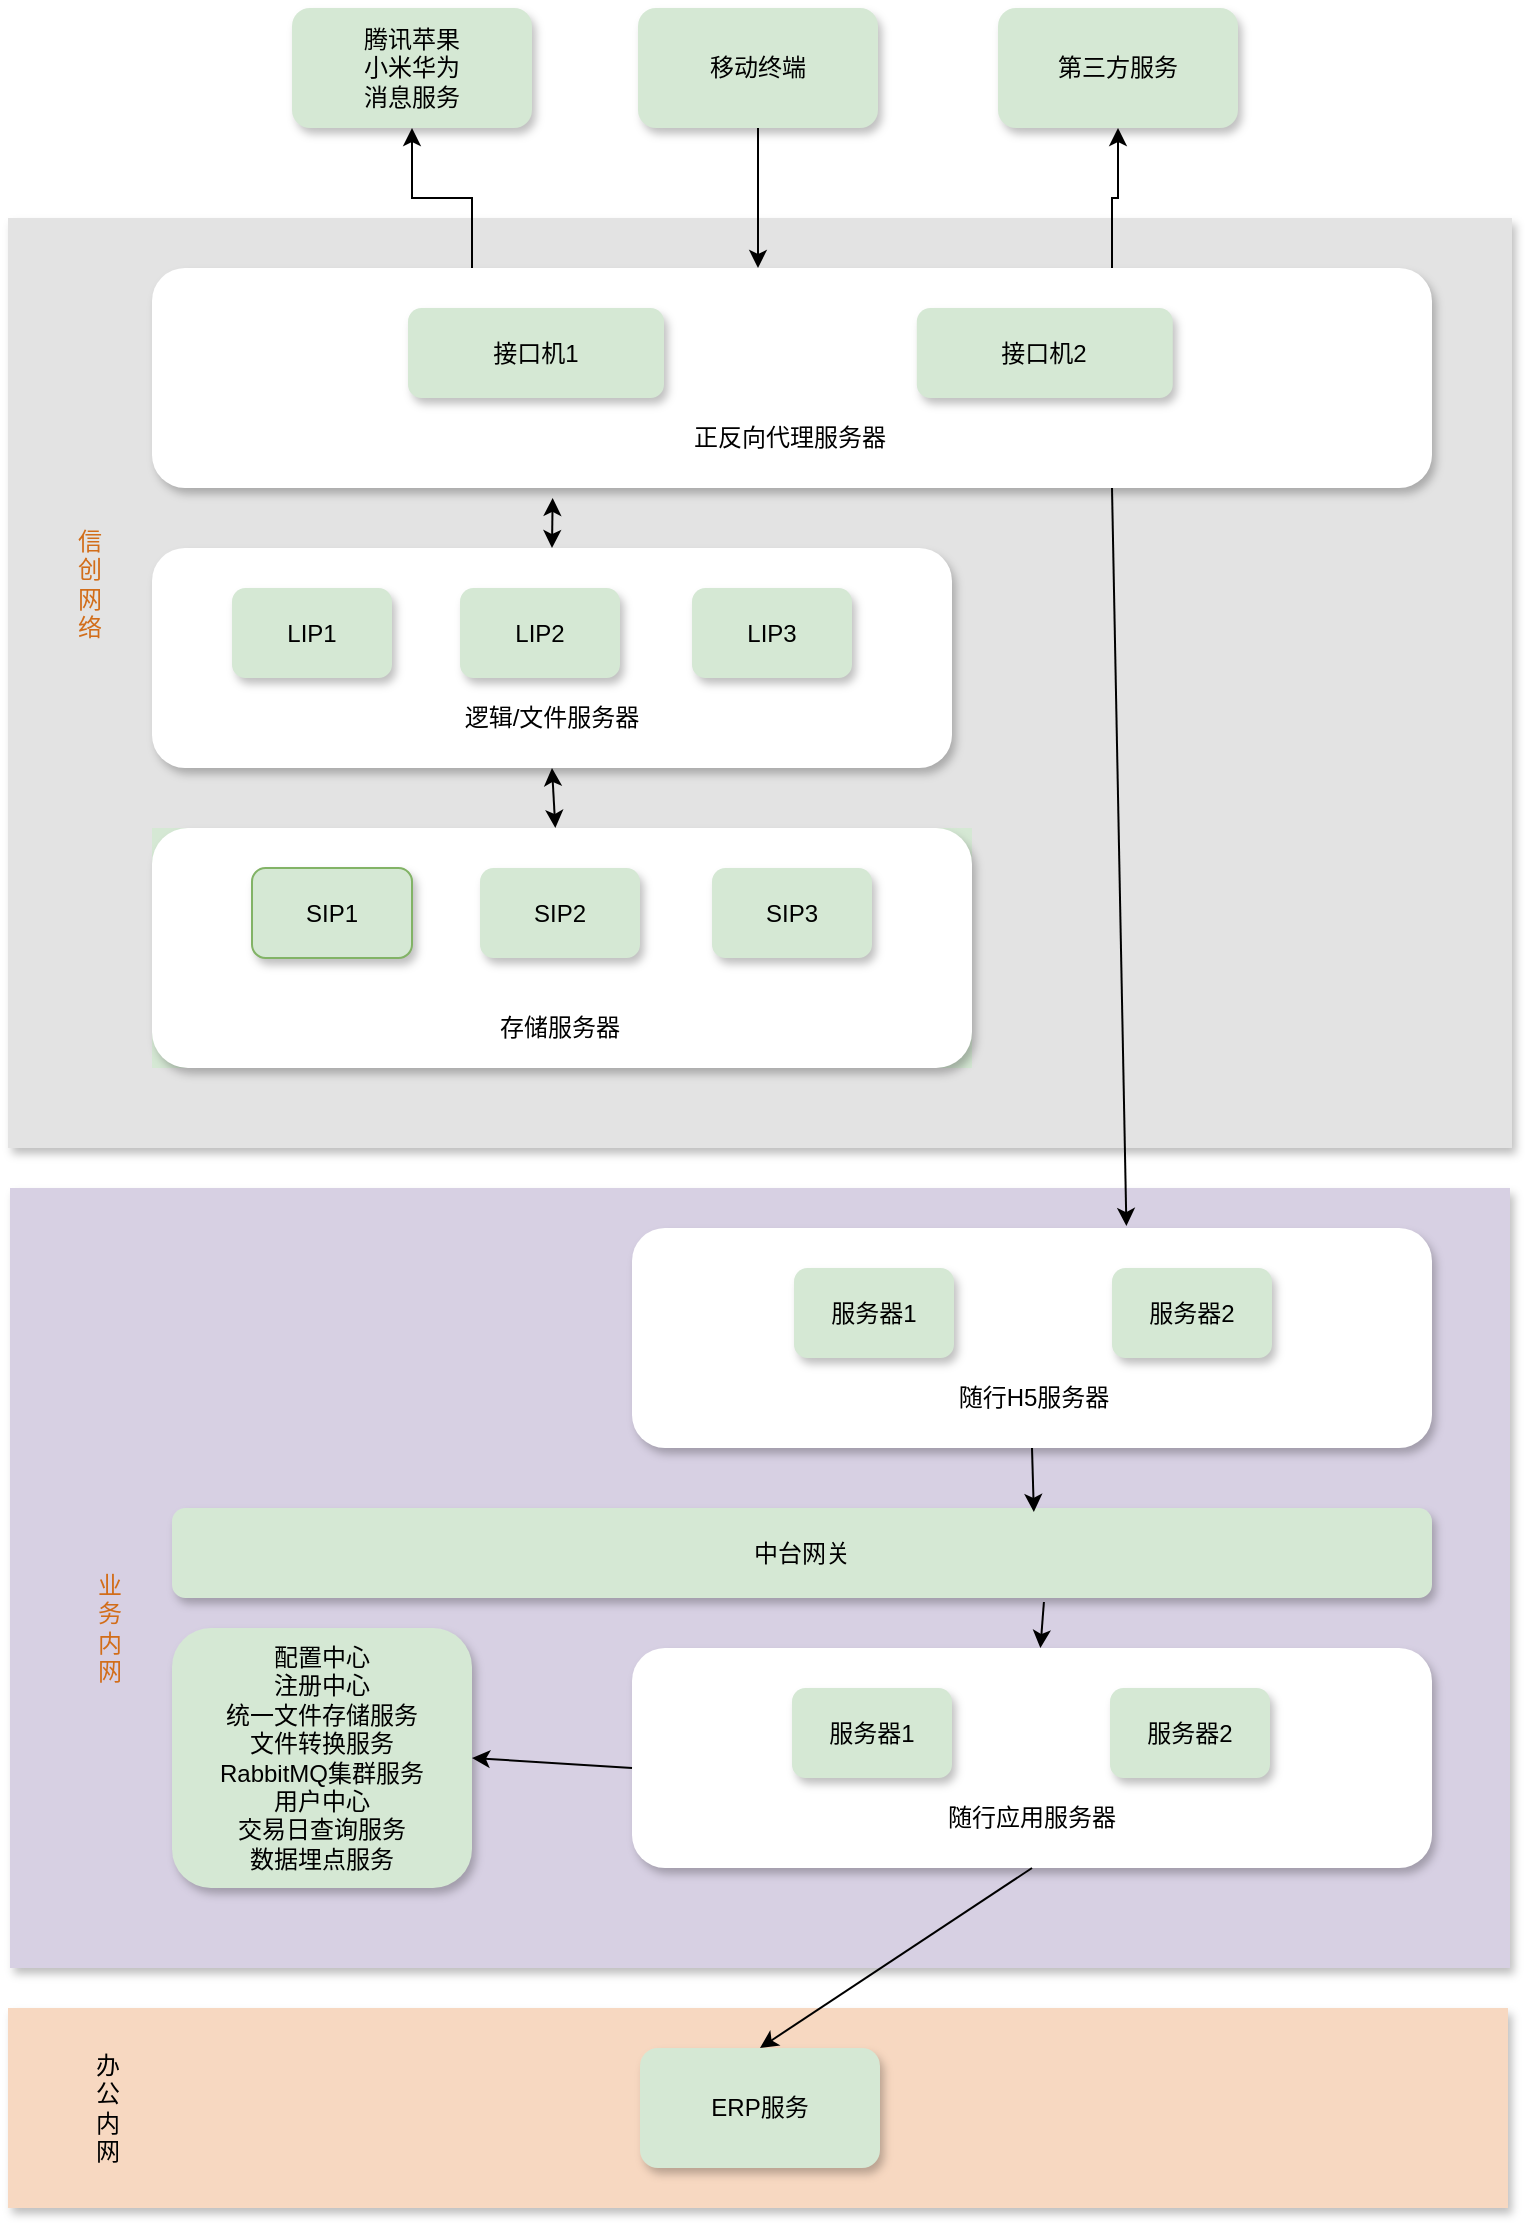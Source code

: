 <mxfile version="18.0.3" type="github">
  <diagram id="uV6_BV6XKQVdwxZXVooB" name="Page-1">
    <mxGraphModel dx="2062" dy="1122" grid="1" gridSize="10" guides="1" tooltips="1" connect="1" arrows="1" fold="1" page="1" pageScale="1" pageWidth="827" pageHeight="1169" math="0" shadow="0">
      <root>
        <mxCell id="0" />
        <mxCell id="1" parent="0" />
        <mxCell id="whivXN8A2qbGqClQpVsV-6" value="" style="rounded=0;whiteSpace=wrap;html=1;fillColor=#E3E3E3;shadow=1;strokeColor=none;" parent="1" vertex="1">
          <mxGeometry x="38" y="135" width="752" height="465" as="geometry" />
        </mxCell>
        <mxCell id="whivXN8A2qbGqClQpVsV-7" value="信创网络" style="rounded=0;whiteSpace=wrap;html=1;shadow=0;fillColor=#E3E3E3;strokeColor=none;fontColor=#D26D19;" parent="1" vertex="1">
          <mxGeometry x="69" y="190" width="20" height="255" as="geometry" />
        </mxCell>
        <mxCell id="whivXN8A2qbGqClQpVsV-19" value="" style="rounded=0;whiteSpace=wrap;html=1;fillColor=#D7D0E3;shadow=1;strokeColor=none;" parent="1" vertex="1">
          <mxGeometry x="39" y="620" width="750" height="390" as="geometry" />
        </mxCell>
        <mxCell id="whivXN8A2qbGqClQpVsV-20" value="业务内网" style="rounded=0;whiteSpace=wrap;html=1;shadow=0;fillColor=#D7D0E3;strokeColor=none;fontColor=#D26D19;" parent="1" vertex="1">
          <mxGeometry x="79" y="790" width="20" height="100" as="geometry" />
        </mxCell>
        <mxCell id="whivXN8A2qbGqClQpVsV-24" value="配置中心&lt;br&gt;注册中心&lt;br&gt;统一文件存储服务&lt;br&gt;文件转换服务&lt;br&gt;RabbitMQ集群服务&lt;br&gt;用户中心&lt;br&gt;交易日查询服务&lt;br&gt;数据埋点服务&lt;br&gt;" style="rounded=1;whiteSpace=wrap;html=1;shadow=1;fillColor=#d5e8d4;strokeColor=none;" parent="1" vertex="1">
          <mxGeometry x="120" y="840" width="150" height="130" as="geometry" />
        </mxCell>
        <mxCell id="whivXN8A2qbGqClQpVsV-25" value="" style="rounded=0;whiteSpace=wrap;html=1;fillColor=#F7D8C1;shadow=1;strokeColor=none;" parent="1" vertex="1">
          <mxGeometry x="38" y="1030" width="750" height="100" as="geometry" />
        </mxCell>
        <mxCell id="whivXN8A2qbGqClQpVsV-30" value="腾讯苹果&lt;br&gt;小米华为&lt;br&gt;消息服务" style="rounded=1;whiteSpace=wrap;html=1;shadow=1;fillColor=#d5e8d4;strokeColor=none;" parent="1" vertex="1">
          <mxGeometry x="180" y="30" width="120" height="60" as="geometry" />
        </mxCell>
        <mxCell id="whivXN8A2qbGqClQpVsV-31" value="第三方服务" style="rounded=1;whiteSpace=wrap;html=1;shadow=1;strokeColor=none;fillColor=#d5e8d4;" parent="1" vertex="1">
          <mxGeometry x="533" y="30" width="120" height="60" as="geometry" />
        </mxCell>
        <mxCell id="whivXN8A2qbGqClQpVsV-32" value="移动终端" style="rounded=1;whiteSpace=wrap;html=1;shadow=1;strokeColor=none;fillColor=#d5e8d4;" parent="1" vertex="1">
          <mxGeometry x="353" y="30" width="120" height="60" as="geometry" />
        </mxCell>
        <mxCell id="whivXN8A2qbGqClQpVsV-33" value="办公内网" style="rounded=0;whiteSpace=wrap;html=1;shadow=0;fillColor=#F7D8C1;strokeColor=none;" parent="1" vertex="1">
          <mxGeometry x="78" y="1030" width="20" height="100" as="geometry" />
        </mxCell>
        <mxCell id="whivXN8A2qbGqClQpVsV-34" value="ERP服务" style="rounded=1;whiteSpace=wrap;html=1;shadow=1;fillColor=#d5e8d4;strokeColor=none;" parent="1" vertex="1">
          <mxGeometry x="354" y="1050" width="120" height="60" as="geometry" />
        </mxCell>
        <mxCell id="whivXN8A2qbGqClQpVsV-39" style="edgeStyle=orthogonalEdgeStyle;rounded=0;orthogonalLoop=1;jettySize=auto;html=1;exitX=0.5;exitY=1;exitDx=0;exitDy=0;fontColor=#000000;" parent="1" edge="1">
          <mxGeometry relative="1" as="geometry">
            <mxPoint x="214" y="857" as="sourcePoint" />
            <mxPoint x="214" y="857" as="targetPoint" />
          </mxGeometry>
        </mxCell>
        <mxCell id="FQBGxM2qAuPWXbnojut7-29" value="" style="group" parent="1" vertex="1" connectable="0">
          <mxGeometry x="110" y="300" width="400" height="110" as="geometry" />
        </mxCell>
        <mxCell id="FQBGxM2qAuPWXbnojut7-7" value="" style="rounded=1;whiteSpace=wrap;html=1;shadow=1;strokeColor=none;" parent="FQBGxM2qAuPWXbnojut7-29" vertex="1">
          <mxGeometry width="400" height="110" as="geometry" />
        </mxCell>
        <mxCell id="FQBGxM2qAuPWXbnojut7-1" value="LIP1" style="rounded=1;whiteSpace=wrap;html=1;shadow=1;fillColor=#d5e8d4;strokeColor=none;" parent="FQBGxM2qAuPWXbnojut7-29" vertex="1">
          <mxGeometry x="40" y="20" width="80" height="45" as="geometry" />
        </mxCell>
        <mxCell id="FQBGxM2qAuPWXbnojut7-8" value="LIP2" style="rounded=1;whiteSpace=wrap;html=1;shadow=1;fillColor=#d5e8d4;strokeColor=none;" parent="FQBGxM2qAuPWXbnojut7-29" vertex="1">
          <mxGeometry x="154" y="20" width="80" height="45" as="geometry" />
        </mxCell>
        <mxCell id="FQBGxM2qAuPWXbnojut7-9" value="LIP3" style="rounded=1;whiteSpace=wrap;html=1;shadow=1;fillColor=#d5e8d4;strokeColor=none;" parent="FQBGxM2qAuPWXbnojut7-29" vertex="1">
          <mxGeometry x="270" y="20" width="80" height="45" as="geometry" />
        </mxCell>
        <mxCell id="FQBGxM2qAuPWXbnojut7-10" value="逻辑/文件服务器" style="rounded=0;whiteSpace=wrap;html=1;shadow=0;fillColor=none;strokeColor=none;" parent="FQBGxM2qAuPWXbnojut7-29" vertex="1">
          <mxGeometry x="124.5" y="70" width="150" height="30" as="geometry" />
        </mxCell>
        <mxCell id="FQBGxM2qAuPWXbnojut7-30" value="" style="group;fillColor=#d5e8d4;strokeColor=none;" parent="1" vertex="1" connectable="0">
          <mxGeometry x="110" y="440" width="410" height="120" as="geometry" />
        </mxCell>
        <mxCell id="FQBGxM2qAuPWXbnojut7-12" value="" style="rounded=1;whiteSpace=wrap;html=1;shadow=1;strokeColor=none;" parent="FQBGxM2qAuPWXbnojut7-30" vertex="1">
          <mxGeometry width="410" height="120" as="geometry" />
        </mxCell>
        <mxCell id="FQBGxM2qAuPWXbnojut7-13" value="SIP1" style="rounded=1;whiteSpace=wrap;html=1;shadow=1;fillColor=#d5e8d4;strokeColor=#82b366;" parent="FQBGxM2qAuPWXbnojut7-30" vertex="1">
          <mxGeometry x="50" y="20" width="80" height="45" as="geometry" />
        </mxCell>
        <mxCell id="FQBGxM2qAuPWXbnojut7-14" value="SIP2" style="rounded=1;whiteSpace=wrap;html=1;shadow=1;fillColor=#d5e8d4;strokeColor=none;" parent="FQBGxM2qAuPWXbnojut7-30" vertex="1">
          <mxGeometry x="164" y="20" width="80" height="45" as="geometry" />
        </mxCell>
        <mxCell id="FQBGxM2qAuPWXbnojut7-15" value="SIP3" style="rounded=1;whiteSpace=wrap;html=1;shadow=1;fillColor=#d5e8d4;strokeColor=none;" parent="FQBGxM2qAuPWXbnojut7-30" vertex="1">
          <mxGeometry x="280" y="20" width="80" height="45" as="geometry" />
        </mxCell>
        <mxCell id="FQBGxM2qAuPWXbnojut7-17" value="存储服务器" style="rounded=0;whiteSpace=wrap;html=1;shadow=0;fillColor=none;strokeColor=none;" parent="FQBGxM2qAuPWXbnojut7-30" vertex="1">
          <mxGeometry x="129" y="85" width="150" height="30" as="geometry" />
        </mxCell>
        <mxCell id="FQBGxM2qAuPWXbnojut7-25" value="" style="group" parent="1" vertex="1" connectable="0">
          <mxGeometry x="110" y="160" width="640" height="110" as="geometry" />
        </mxCell>
        <mxCell id="FQBGxM2qAuPWXbnojut7-31" value="" style="group" parent="FQBGxM2qAuPWXbnojut7-25" vertex="1" connectable="0">
          <mxGeometry width="640" height="110" as="geometry" />
        </mxCell>
        <mxCell id="FQBGxM2qAuPWXbnojut7-19" value="" style="rounded=1;whiteSpace=wrap;html=1;shadow=1;strokeColor=none;" parent="FQBGxM2qAuPWXbnojut7-31" vertex="1">
          <mxGeometry width="640" height="110" as="geometry" />
        </mxCell>
        <mxCell id="FQBGxM2qAuPWXbnojut7-20" value="接口机1" style="rounded=1;whiteSpace=wrap;html=1;shadow=1;fillColor=#d5e8d4;strokeColor=none;" parent="FQBGxM2qAuPWXbnojut7-31" vertex="1">
          <mxGeometry x="128.0" y="20" width="128.0" height="45" as="geometry" />
        </mxCell>
        <mxCell id="FQBGxM2qAuPWXbnojut7-21" value="接口机2" style="rounded=1;whiteSpace=wrap;html=1;shadow=1;fillColor=#d5e8d4;strokeColor=none;" parent="FQBGxM2qAuPWXbnojut7-31" vertex="1">
          <mxGeometry x="382.4" y="20" width="128.0" height="45" as="geometry" />
        </mxCell>
        <mxCell id="FQBGxM2qAuPWXbnojut7-23" value="正反向代理服务器" style="rounded=0;whiteSpace=wrap;html=1;shadow=0;fillColor=none;strokeColor=none;" parent="FQBGxM2qAuPWXbnojut7-31" vertex="1">
          <mxGeometry x="199.2" y="70" width="240.0" height="30" as="geometry" />
        </mxCell>
        <mxCell id="FQBGxM2qAuPWXbnojut7-32" value="中台网关" style="rounded=1;whiteSpace=wrap;html=1;shadow=1;fillColor=#d5e8d4;strokeColor=none;" parent="1" vertex="1">
          <mxGeometry x="120" y="780" width="630" height="45" as="geometry" />
        </mxCell>
        <mxCell id="FQBGxM2qAuPWXbnojut7-48" value="" style="edgeStyle=elbowEdgeStyle;elbow=vertical;endArrow=classic;html=1;rounded=0;entryX=0.5;entryY=1;entryDx=0;entryDy=0;exitX=0.75;exitY=0;exitDx=0;exitDy=0;" parent="1" source="FQBGxM2qAuPWXbnojut7-19" target="whivXN8A2qbGqClQpVsV-31" edge="1">
          <mxGeometry width="50" height="50" relative="1" as="geometry">
            <mxPoint x="500" y="590" as="sourcePoint" />
            <mxPoint x="550" y="540" as="targetPoint" />
          </mxGeometry>
        </mxCell>
        <mxCell id="FQBGxM2qAuPWXbnojut7-50" value="" style="edgeStyle=elbowEdgeStyle;elbow=vertical;endArrow=classic;html=1;rounded=0;exitX=0.5;exitY=1;exitDx=0;exitDy=0;" parent="1" source="whivXN8A2qbGqClQpVsV-32" edge="1">
          <mxGeometry width="50" height="50" relative="1" as="geometry">
            <mxPoint x="500" y="590" as="sourcePoint" />
            <mxPoint x="413" y="160" as="targetPoint" />
          </mxGeometry>
        </mxCell>
        <mxCell id="FQBGxM2qAuPWXbnojut7-51" value="" style="edgeStyle=elbowEdgeStyle;elbow=vertical;endArrow=classic;html=1;rounded=0;entryX=0.5;entryY=1;entryDx=0;entryDy=0;exitX=0.25;exitY=0;exitDx=0;exitDy=0;" parent="1" source="FQBGxM2qAuPWXbnojut7-19" target="whivXN8A2qbGqClQpVsV-30" edge="1">
          <mxGeometry width="50" height="50" relative="1" as="geometry">
            <mxPoint x="523" y="170" as="sourcePoint" />
            <mxPoint x="603" y="100" as="targetPoint" />
          </mxGeometry>
        </mxCell>
        <mxCell id="DiEWyZq9QsWcZsbGiiyI-1" value="" style="endArrow=classic;startArrow=classic;html=1;rounded=0;entryX=0.313;entryY=1.045;entryDx=0;entryDy=0;exitX=0.5;exitY=0;exitDx=0;exitDy=0;entryPerimeter=0;" edge="1" parent="1" source="FQBGxM2qAuPWXbnojut7-7" target="FQBGxM2qAuPWXbnojut7-19">
          <mxGeometry width="50" height="50" relative="1" as="geometry">
            <mxPoint x="390" y="500" as="sourcePoint" />
            <mxPoint x="440" y="450" as="targetPoint" />
          </mxGeometry>
        </mxCell>
        <mxCell id="DiEWyZq9QsWcZsbGiiyI-2" value="" style="endArrow=classic;startArrow=classic;html=1;rounded=0;entryX=0.5;entryY=1;entryDx=0;entryDy=0;" edge="1" parent="1" source="FQBGxM2qAuPWXbnojut7-12" target="FQBGxM2qAuPWXbnojut7-7">
          <mxGeometry width="50" height="50" relative="1" as="geometry">
            <mxPoint x="423" y="310" as="sourcePoint" />
            <mxPoint x="423" y="280" as="targetPoint" />
          </mxGeometry>
        </mxCell>
        <mxCell id="DiEWyZq9QsWcZsbGiiyI-3" value="" style="endArrow=classic;html=1;rounded=0;exitX=0.75;exitY=1;exitDx=0;exitDy=0;entryX=0.618;entryY=-0.009;entryDx=0;entryDy=0;entryPerimeter=0;" edge="1" parent="1" source="FQBGxM2qAuPWXbnojut7-19" target="FQBGxM2qAuPWXbnojut7-34">
          <mxGeometry width="50" height="50" relative="1" as="geometry">
            <mxPoint x="390" y="500" as="sourcePoint" />
            <mxPoint x="440" y="450" as="targetPoint" />
          </mxGeometry>
        </mxCell>
        <mxCell id="DiEWyZq9QsWcZsbGiiyI-4" value="" style="group" vertex="1" connectable="0" parent="1">
          <mxGeometry x="350" y="640" width="400" height="110" as="geometry" />
        </mxCell>
        <mxCell id="FQBGxM2qAuPWXbnojut7-34" value="" style="rounded=1;whiteSpace=wrap;html=1;shadow=1;strokeColor=none;" parent="DiEWyZq9QsWcZsbGiiyI-4" vertex="1">
          <mxGeometry width="400" height="110" as="geometry" />
        </mxCell>
        <mxCell id="FQBGxM2qAuPWXbnojut7-37" value="随行H5服务器" style="rounded=0;whiteSpace=wrap;html=1;shadow=0;fillColor=none;strokeColor=none;" parent="DiEWyZq9QsWcZsbGiiyI-4" vertex="1">
          <mxGeometry x="125.5" y="70" width="150" height="30" as="geometry" />
        </mxCell>
        <mxCell id="FQBGxM2qAuPWXbnojut7-35" value="服务器1" style="rounded=1;whiteSpace=wrap;html=1;shadow=1;fillColor=#d5e8d4;strokeColor=none;" parent="DiEWyZq9QsWcZsbGiiyI-4" vertex="1">
          <mxGeometry x="81" y="20" width="80" height="45" as="geometry" />
        </mxCell>
        <mxCell id="FQBGxM2qAuPWXbnojut7-36" value="服务器2" style="rounded=1;whiteSpace=wrap;html=1;shadow=1;fillColor=#d5e8d4;strokeColor=none;" parent="DiEWyZq9QsWcZsbGiiyI-4" vertex="1">
          <mxGeometry x="240" y="20" width="80" height="45" as="geometry" />
        </mxCell>
        <mxCell id="DiEWyZq9QsWcZsbGiiyI-7" value="" style="group" vertex="1" connectable="0" parent="1">
          <mxGeometry x="350" y="850" width="400" height="110" as="geometry" />
        </mxCell>
        <mxCell id="FQBGxM2qAuPWXbnojut7-40" value="" style="rounded=1;whiteSpace=wrap;html=1;shadow=1;strokeColor=none;" parent="DiEWyZq9QsWcZsbGiiyI-7" vertex="1">
          <mxGeometry width="400" height="110" as="geometry" />
        </mxCell>
        <mxCell id="FQBGxM2qAuPWXbnojut7-43" value="随行应用服务器" style="rounded=0;whiteSpace=wrap;html=1;shadow=0;fillColor=none;strokeColor=none;" parent="DiEWyZq9QsWcZsbGiiyI-7" vertex="1">
          <mxGeometry x="124.5" y="70" width="150" height="30" as="geometry" />
        </mxCell>
        <mxCell id="FQBGxM2qAuPWXbnojut7-42" value="服务器2" style="rounded=1;whiteSpace=wrap;html=1;shadow=1;fillColor=#d5e8d4;strokeColor=none;" parent="DiEWyZq9QsWcZsbGiiyI-7" vertex="1">
          <mxGeometry x="239" y="20" width="80" height="45" as="geometry" />
        </mxCell>
        <mxCell id="FQBGxM2qAuPWXbnojut7-41" value="服务器1" style="rounded=1;whiteSpace=wrap;html=1;shadow=1;fillColor=#d5e8d4;strokeColor=none;" parent="DiEWyZq9QsWcZsbGiiyI-7" vertex="1">
          <mxGeometry x="80" y="20" width="80" height="45" as="geometry" />
        </mxCell>
        <mxCell id="DiEWyZq9QsWcZsbGiiyI-8" value="" style="endArrow=classic;html=1;rounded=0;exitX=0.5;exitY=1;exitDx=0;exitDy=0;entryX=0.684;entryY=0.044;entryDx=0;entryDy=0;entryPerimeter=0;" edge="1" parent="1" source="FQBGxM2qAuPWXbnojut7-34" target="FQBGxM2qAuPWXbnojut7-32">
          <mxGeometry width="50" height="50" relative="1" as="geometry">
            <mxPoint x="390" y="600" as="sourcePoint" />
            <mxPoint x="440" y="550" as="targetPoint" />
          </mxGeometry>
        </mxCell>
        <mxCell id="DiEWyZq9QsWcZsbGiiyI-9" value="" style="endArrow=classic;html=1;rounded=0;exitX=0.692;exitY=1.044;exitDx=0;exitDy=0;exitPerimeter=0;" edge="1" parent="1" source="FQBGxM2qAuPWXbnojut7-32" target="FQBGxM2qAuPWXbnojut7-40">
          <mxGeometry width="50" height="50" relative="1" as="geometry">
            <mxPoint x="390" y="600" as="sourcePoint" />
            <mxPoint x="440" y="550" as="targetPoint" />
          </mxGeometry>
        </mxCell>
        <mxCell id="DiEWyZq9QsWcZsbGiiyI-10" value="" style="endArrow=classic;html=1;rounded=0;entryX=1;entryY=0.5;entryDx=0;entryDy=0;" edge="1" parent="1" target="whivXN8A2qbGqClQpVsV-24">
          <mxGeometry width="50" height="50" relative="1" as="geometry">
            <mxPoint x="350" y="910" as="sourcePoint" />
            <mxPoint x="440" y="550" as="targetPoint" />
          </mxGeometry>
        </mxCell>
        <mxCell id="DiEWyZq9QsWcZsbGiiyI-11" value="" style="endArrow=classic;html=1;rounded=0;exitX=0.5;exitY=1;exitDx=0;exitDy=0;entryX=0.5;entryY=0;entryDx=0;entryDy=0;" edge="1" parent="1" source="FQBGxM2qAuPWXbnojut7-40" target="whivXN8A2qbGqClQpVsV-34">
          <mxGeometry width="50" height="50" relative="1" as="geometry">
            <mxPoint x="390" y="800" as="sourcePoint" />
            <mxPoint x="440" y="750" as="targetPoint" />
          </mxGeometry>
        </mxCell>
      </root>
    </mxGraphModel>
  </diagram>
</mxfile>
